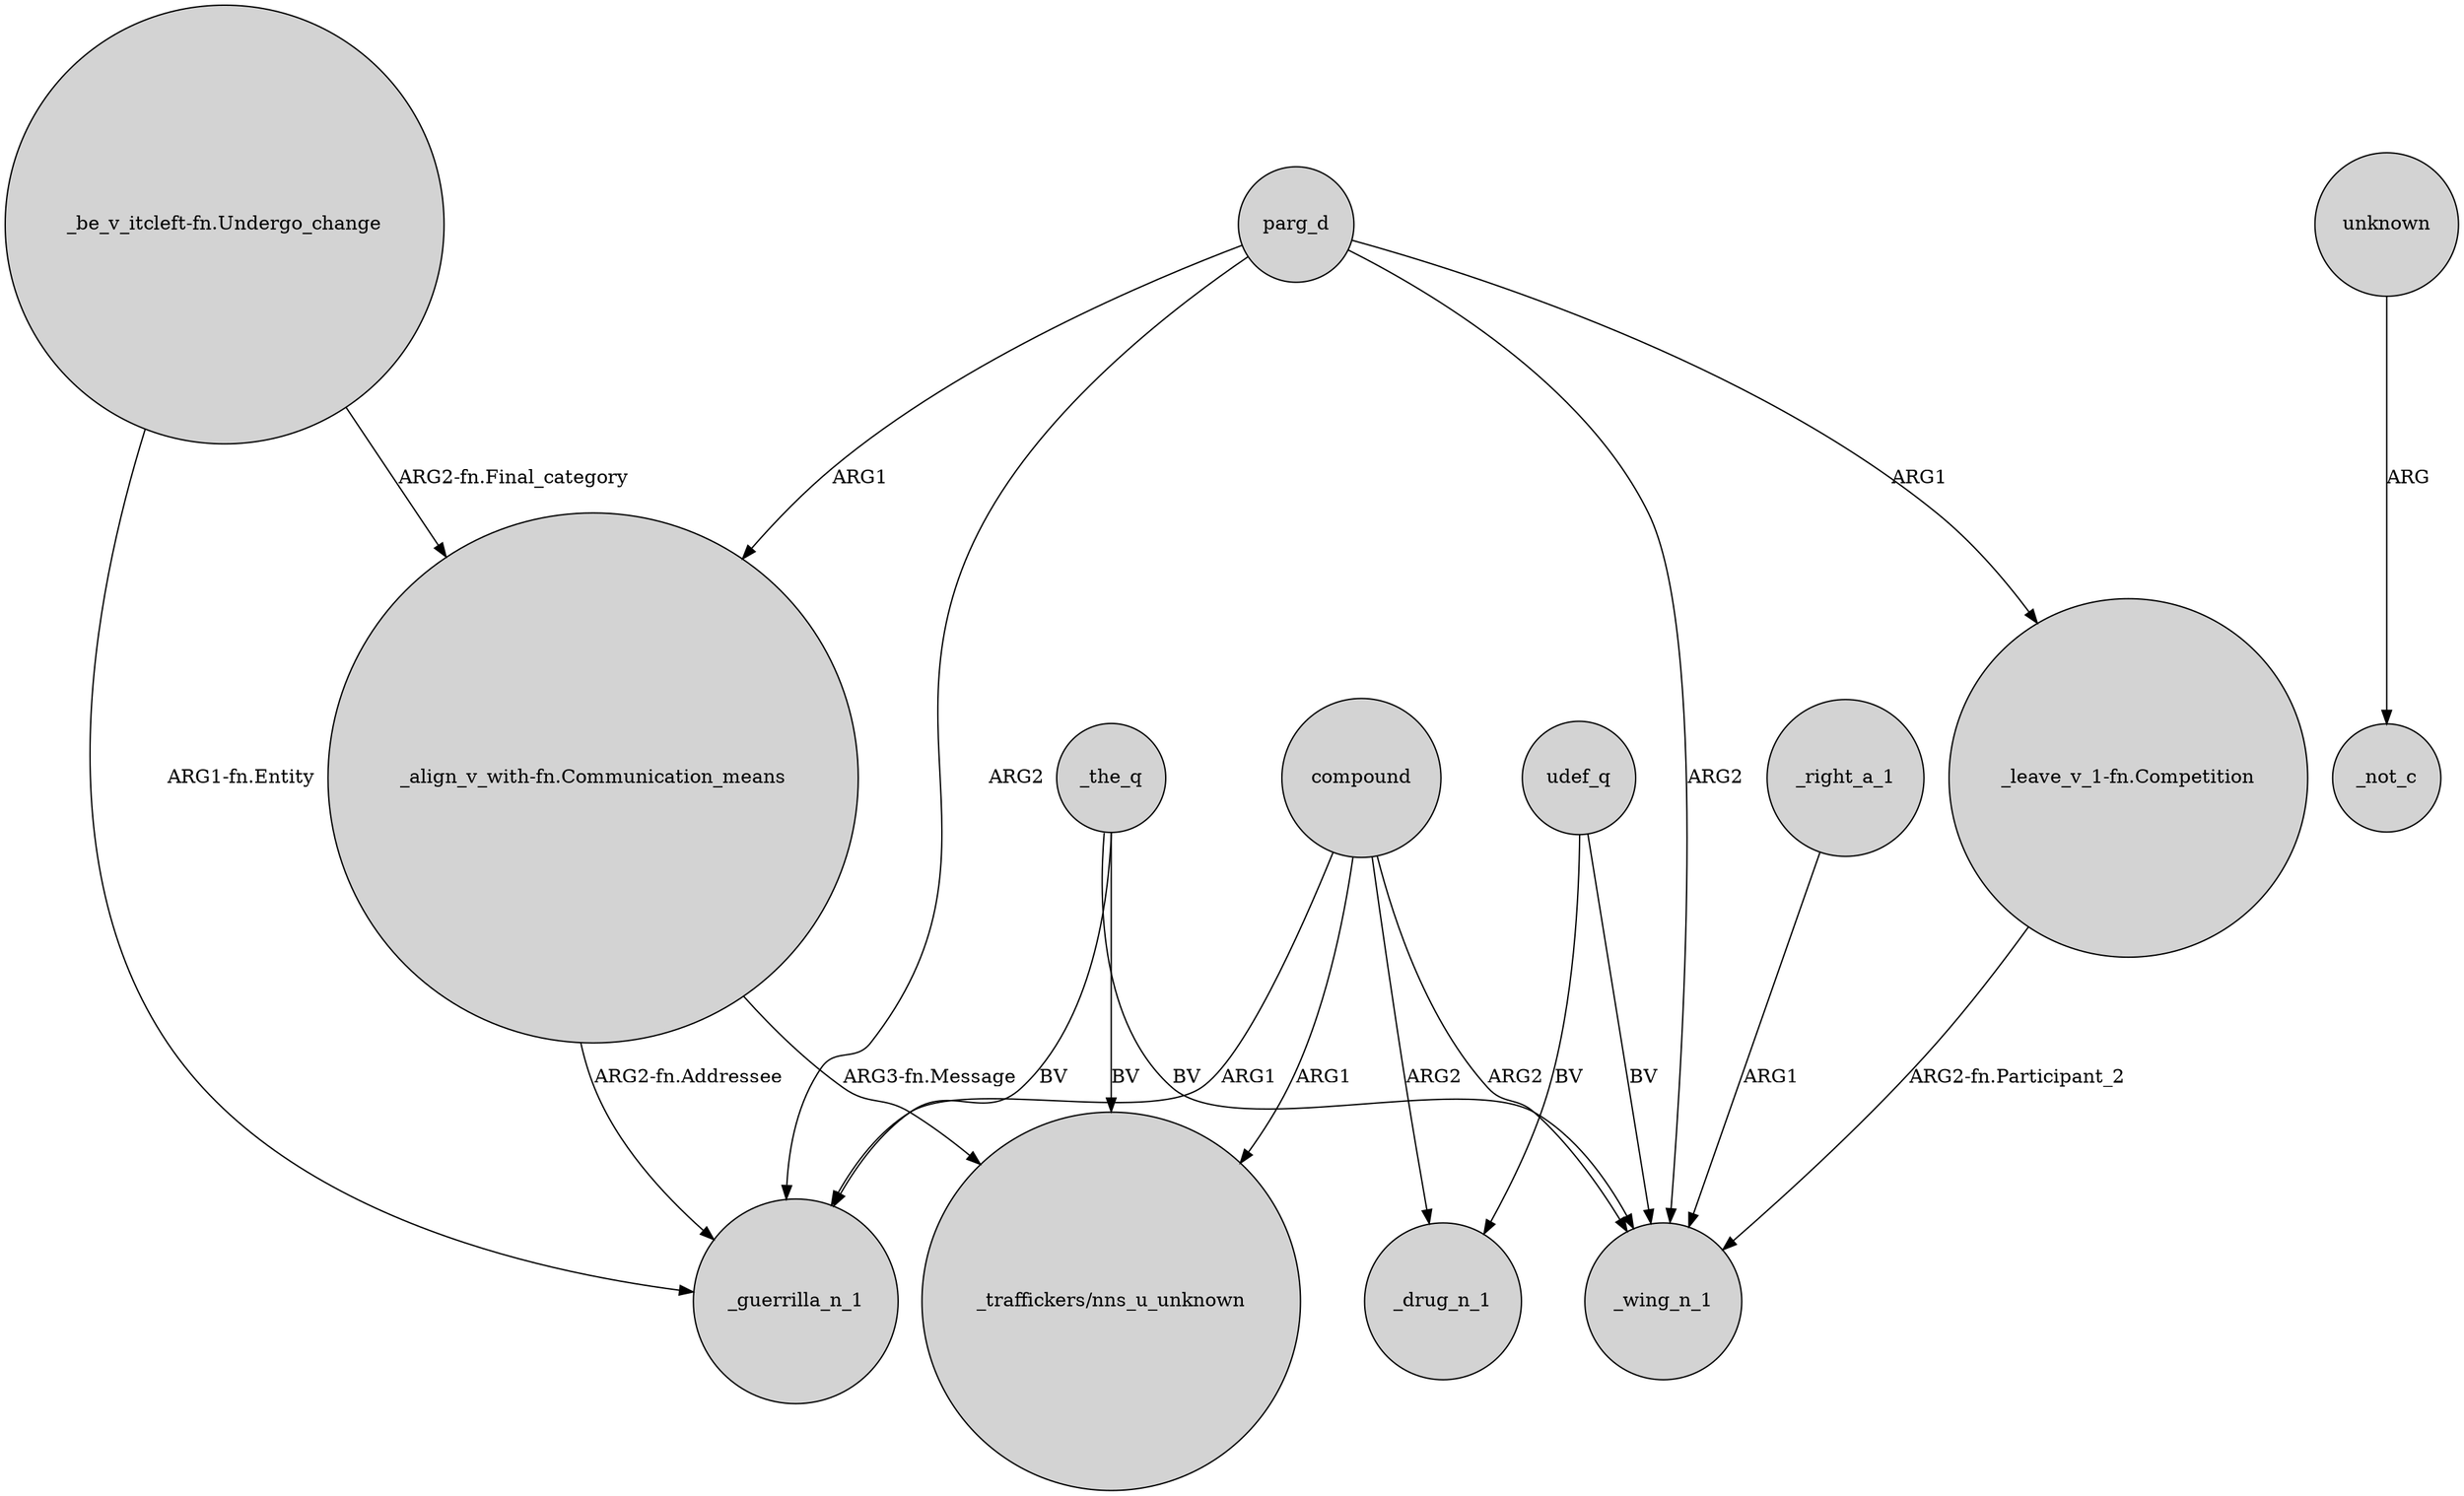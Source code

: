digraph {
	node [shape=circle style=filled]
	"_align_v_with-fn.Communication_means" -> _guerrilla_n_1 [label="ARG2-fn.Addressee"]
	unknown -> _not_c [label=ARG]
	compound -> _wing_n_1 [label=ARG2]
	parg_d -> _guerrilla_n_1 [label=ARG2]
	"_be_v_itcleft-fn.Undergo_change" -> _guerrilla_n_1 [label="ARG1-fn.Entity"]
	_the_q -> _wing_n_1 [label=BV]
	compound -> "_traffickers/nns_u_unknown" [label=ARG1]
	"_leave_v_1-fn.Competition" -> _wing_n_1 [label="ARG2-fn.Participant_2"]
	udef_q -> _wing_n_1 [label=BV]
	_the_q -> "_traffickers/nns_u_unknown" [label=BV]
	udef_q -> _drug_n_1 [label=BV]
	parg_d -> _wing_n_1 [label=ARG2]
	"_be_v_itcleft-fn.Undergo_change" -> "_align_v_with-fn.Communication_means" [label="ARG2-fn.Final_category"]
	compound -> _guerrilla_n_1 [label=ARG1]
	_right_a_1 -> _wing_n_1 [label=ARG1]
	"_align_v_with-fn.Communication_means" -> "_traffickers/nns_u_unknown" [label="ARG3-fn.Message"]
	parg_d -> "_leave_v_1-fn.Competition" [label=ARG1]
	_the_q -> _guerrilla_n_1 [label=BV]
	parg_d -> "_align_v_with-fn.Communication_means" [label=ARG1]
	compound -> _drug_n_1 [label=ARG2]
}
